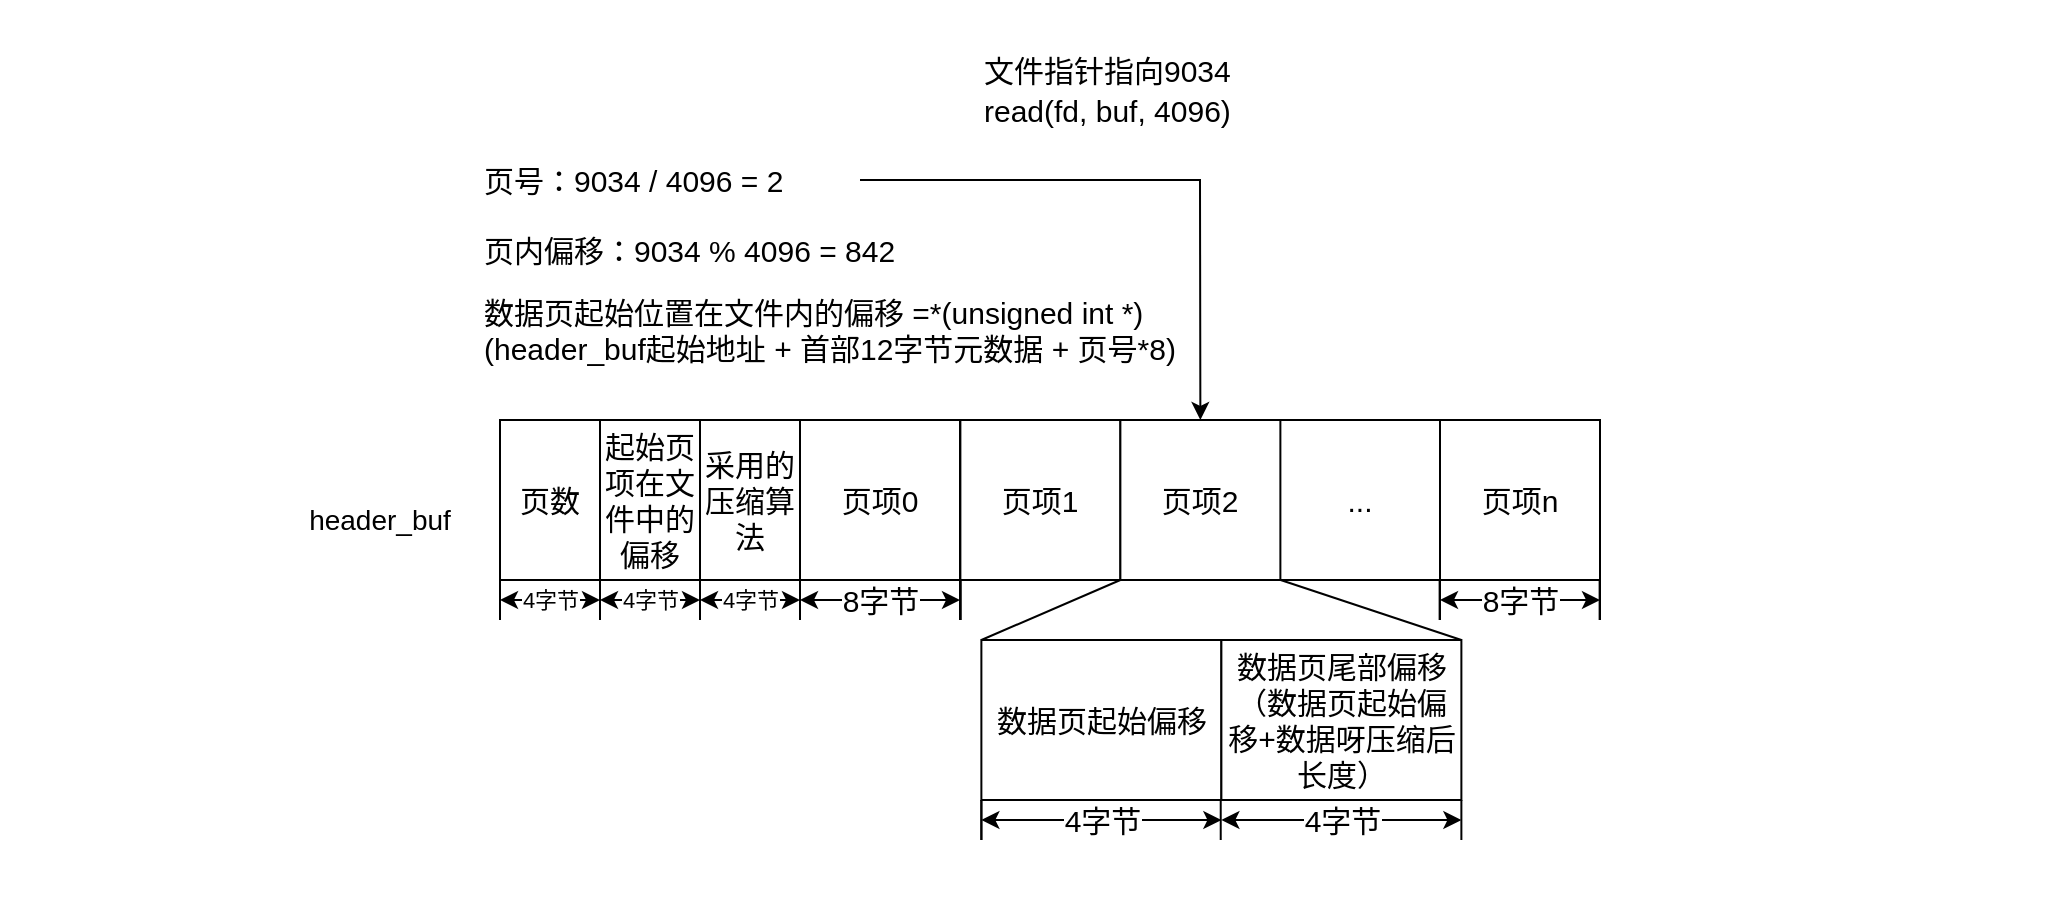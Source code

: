 <mxfile version="21.3.7" type="github">
  <diagram name="第 1 页" id="5aMWnNz8GOaLTw_w2Btf">
    <mxGraphModel dx="1221" dy="743" grid="1" gridSize="10" guides="1" tooltips="1" connect="1" arrows="1" fold="1" page="1" pageScale="1" pageWidth="1169" pageHeight="827" math="0" shadow="0">
      <root>
        <mxCell id="0" />
        <mxCell id="1" parent="0" />
        <mxCell id="9Z0XmwSxyKq3Dmg48kuh-48" value="" style="rounded=0;whiteSpace=wrap;html=1;fillColor=none;strokeColor=none;" parent="1" vertex="1">
          <mxGeometry x="30" y="10" width="1030" height="460" as="geometry" />
        </mxCell>
        <mxCell id="s9n6kpKXP7lWoq7CA1kA-48" value="页数" style="rounded=0;whiteSpace=wrap;html=1;fontSize=15;" parent="1" vertex="1">
          <mxGeometry x="280" y="220" width="50" height="80" as="geometry" />
        </mxCell>
        <mxCell id="s9n6kpKXP7lWoq7CA1kA-49" value="" style="endArrow=none;html=1;rounded=0;" parent="1" edge="1">
          <mxGeometry width="50" height="50" relative="1" as="geometry">
            <mxPoint x="280" y="320" as="sourcePoint" />
            <mxPoint x="280" y="300" as="targetPoint" />
          </mxGeometry>
        </mxCell>
        <mxCell id="s9n6kpKXP7lWoq7CA1kA-50" value="4字节" style="endArrow=classic;startArrow=classic;html=1;rounded=0;" parent="1" edge="1">
          <mxGeometry width="50" height="50" relative="1" as="geometry">
            <mxPoint x="280" y="310" as="sourcePoint" />
            <mxPoint x="330" y="310" as="targetPoint" />
          </mxGeometry>
        </mxCell>
        <mxCell id="s9n6kpKXP7lWoq7CA1kA-51" value="" style="endArrow=none;html=1;rounded=0;fontSize=15;" parent="1" edge="1">
          <mxGeometry width="50" height="50" relative="1" as="geometry">
            <mxPoint x="430" y="320" as="sourcePoint" />
            <mxPoint x="430" y="300" as="targetPoint" />
          </mxGeometry>
        </mxCell>
        <mxCell id="s9n6kpKXP7lWoq7CA1kA-52" value="页项0" style="rounded=0;whiteSpace=wrap;html=1;fontSize=15;" parent="1" vertex="1">
          <mxGeometry x="430" y="220" width="80" height="80" as="geometry" />
        </mxCell>
        <mxCell id="s9n6kpKXP7lWoq7CA1kA-53" value="" style="endArrow=none;html=1;rounded=0;fontSize=15;" parent="1" edge="1">
          <mxGeometry width="50" height="50" relative="1" as="geometry">
            <mxPoint x="430" y="320" as="sourcePoint" />
            <mxPoint x="430" y="300" as="targetPoint" />
          </mxGeometry>
        </mxCell>
        <mxCell id="s9n6kpKXP7lWoq7CA1kA-54" value="8字节" style="endArrow=classic;startArrow=classic;html=1;rounded=0;fontSize=15;" parent="1" edge="1">
          <mxGeometry width="50" height="50" relative="1" as="geometry">
            <mxPoint x="430" y="310" as="sourcePoint" />
            <mxPoint x="510" y="310" as="targetPoint" />
          </mxGeometry>
        </mxCell>
        <mxCell id="s9n6kpKXP7lWoq7CA1kA-55" value="..." style="rounded=0;whiteSpace=wrap;html=1;fontSize=15;" parent="1" vertex="1">
          <mxGeometry x="670" y="220" width="80" height="80" as="geometry" />
        </mxCell>
        <mxCell id="s9n6kpKXP7lWoq7CA1kA-56" value="" style="endArrow=none;html=1;rounded=0;fontSize=15;" parent="1" edge="1">
          <mxGeometry width="50" height="50" relative="1" as="geometry">
            <mxPoint x="750.0" y="320" as="sourcePoint" />
            <mxPoint x="750.0" y="300" as="targetPoint" />
          </mxGeometry>
        </mxCell>
        <mxCell id="s9n6kpKXP7lWoq7CA1kA-57" value="" style="endArrow=none;html=1;rounded=0;fontSize=15;" parent="1" edge="1">
          <mxGeometry width="50" height="50" relative="1" as="geometry">
            <mxPoint x="749.81" y="320" as="sourcePoint" />
            <mxPoint x="749.81" y="300" as="targetPoint" />
          </mxGeometry>
        </mxCell>
        <mxCell id="s9n6kpKXP7lWoq7CA1kA-58" value="" style="endArrow=none;html=1;rounded=0;fontSize=15;" parent="1" edge="1">
          <mxGeometry width="50" height="50" relative="1" as="geometry">
            <mxPoint x="750.0" y="320" as="sourcePoint" />
            <mxPoint x="750.0" y="300" as="targetPoint" />
          </mxGeometry>
        </mxCell>
        <mxCell id="s9n6kpKXP7lWoq7CA1kA-59" value="页项n" style="rounded=0;whiteSpace=wrap;html=1;fontSize=15;" parent="1" vertex="1">
          <mxGeometry x="750" y="220" width="80" height="80" as="geometry" />
        </mxCell>
        <mxCell id="s9n6kpKXP7lWoq7CA1kA-60" value="" style="endArrow=none;html=1;rounded=0;fontSize=15;" parent="1" edge="1">
          <mxGeometry width="50" height="50" relative="1" as="geometry">
            <mxPoint x="750.0" y="320" as="sourcePoint" />
            <mxPoint x="750.0" y="300" as="targetPoint" />
          </mxGeometry>
        </mxCell>
        <mxCell id="s9n6kpKXP7lWoq7CA1kA-61" value="" style="endArrow=none;html=1;rounded=0;fontSize=15;" parent="1" edge="1">
          <mxGeometry width="50" height="50" relative="1" as="geometry">
            <mxPoint x="830.0" y="320" as="sourcePoint" />
            <mxPoint x="830.0" y="300" as="targetPoint" />
          </mxGeometry>
        </mxCell>
        <mxCell id="s9n6kpKXP7lWoq7CA1kA-62" value="8字节" style="endArrow=classic;startArrow=classic;html=1;rounded=0;fontSize=15;" parent="1" edge="1">
          <mxGeometry width="50" height="50" relative="1" as="geometry">
            <mxPoint x="750.0" y="310" as="sourcePoint" />
            <mxPoint x="830.0" y="310" as="targetPoint" />
          </mxGeometry>
        </mxCell>
        <mxCell id="s9n6kpKXP7lWoq7CA1kA-63" value="" style="endArrow=none;html=1;rounded=0;fontSize=15;" parent="1" edge="1">
          <mxGeometry width="50" height="50" relative="1" as="geometry">
            <mxPoint x="829.81" y="320" as="sourcePoint" />
            <mxPoint x="829.81" y="300" as="targetPoint" />
          </mxGeometry>
        </mxCell>
        <mxCell id="s9n6kpKXP7lWoq7CA1kA-64" value="" style="endArrow=none;html=1;rounded=0;fontSize=15;" parent="1" edge="1">
          <mxGeometry width="50" height="50" relative="1" as="geometry">
            <mxPoint x="510.19" y="320" as="sourcePoint" />
            <mxPoint x="510.19" y="300" as="targetPoint" />
          </mxGeometry>
        </mxCell>
        <mxCell id="s9n6kpKXP7lWoq7CA1kA-65" value="" style="endArrow=none;html=1;rounded=0;fontSize=15;" parent="1" edge="1">
          <mxGeometry width="50" height="50" relative="1" as="geometry">
            <mxPoint x="510" y="320" as="sourcePoint" />
            <mxPoint x="510" y="300" as="targetPoint" />
          </mxGeometry>
        </mxCell>
        <mxCell id="s9n6kpKXP7lWoq7CA1kA-66" value="" style="endArrow=none;html=1;rounded=0;fontSize=15;" parent="1" edge="1">
          <mxGeometry width="50" height="50" relative="1" as="geometry">
            <mxPoint x="510.19" y="320" as="sourcePoint" />
            <mxPoint x="510.19" y="300" as="targetPoint" />
          </mxGeometry>
        </mxCell>
        <mxCell id="s9n6kpKXP7lWoq7CA1kA-67" value="页项1" style="rounded=0;whiteSpace=wrap;html=1;fontSize=15;" parent="1" vertex="1">
          <mxGeometry x="510.19" y="220" width="80" height="80" as="geometry" />
        </mxCell>
        <mxCell id="s9n6kpKXP7lWoq7CA1kA-68" value="" style="endArrow=none;html=1;rounded=0;fontSize=15;" parent="1" edge="1">
          <mxGeometry width="50" height="50" relative="1" as="geometry">
            <mxPoint x="510.19" y="320" as="sourcePoint" />
            <mxPoint x="510.19" y="300" as="targetPoint" />
          </mxGeometry>
        </mxCell>
        <mxCell id="s9n6kpKXP7lWoq7CA1kA-69" value="" style="endArrow=none;html=1;rounded=0;entryX=0;entryY=1;entryDx=0;entryDy=0;exitX=0;exitY=0;exitDx=0;exitDy=0;fontSize=15;" parent="1" source="s9n6kpKXP7lWoq7CA1kA-70" target="s9n6kpKXP7lWoq7CA1kA-96" edge="1">
          <mxGeometry width="50" height="50" relative="1" as="geometry">
            <mxPoint x="390.69" y="410" as="sourcePoint" />
            <mxPoint x="520.69" y="300" as="targetPoint" />
          </mxGeometry>
        </mxCell>
        <mxCell id="s9n6kpKXP7lWoq7CA1kA-70" value="数据页起始偏移" style="rounded=0;whiteSpace=wrap;html=1;fontSize=15;" parent="1" vertex="1">
          <mxGeometry x="520.69" y="330" width="120" height="80" as="geometry" />
        </mxCell>
        <mxCell id="s9n6kpKXP7lWoq7CA1kA-71" value="数据页尾部偏移（数据页起始偏移+数据呀压缩后长度）" style="rounded=0;whiteSpace=wrap;html=1;fontSize=15;" parent="1" vertex="1">
          <mxGeometry x="640.69" y="330" width="120" height="80" as="geometry" />
        </mxCell>
        <mxCell id="s9n6kpKXP7lWoq7CA1kA-72" value="起始页项在文件中的偏移" style="rounded=0;whiteSpace=wrap;html=1;fontSize=15;" parent="1" vertex="1">
          <mxGeometry x="330" y="220" width="50" height="80" as="geometry" />
        </mxCell>
        <mxCell id="s9n6kpKXP7lWoq7CA1kA-73" value="" style="endArrow=none;html=1;rounded=0;" parent="1" edge="1">
          <mxGeometry width="50" height="50" relative="1" as="geometry">
            <mxPoint x="330" y="320" as="sourcePoint" />
            <mxPoint x="330" y="300" as="targetPoint" />
          </mxGeometry>
        </mxCell>
        <mxCell id="s9n6kpKXP7lWoq7CA1kA-74" value="4字节" style="endArrow=classic;startArrow=classic;html=1;rounded=0;" parent="1" edge="1">
          <mxGeometry width="50" height="50" relative="1" as="geometry">
            <mxPoint x="330" y="310" as="sourcePoint" />
            <mxPoint x="380" y="310" as="targetPoint" />
          </mxGeometry>
        </mxCell>
        <mxCell id="s9n6kpKXP7lWoq7CA1kA-75" value="" style="endArrow=none;html=1;rounded=0;" parent="1" edge="1">
          <mxGeometry width="50" height="50" relative="1" as="geometry">
            <mxPoint x="380" y="320" as="sourcePoint" />
            <mxPoint x="380" y="300" as="targetPoint" />
          </mxGeometry>
        </mxCell>
        <mxCell id="s9n6kpKXP7lWoq7CA1kA-76" value="采用的压缩算法" style="rounded=0;whiteSpace=wrap;html=1;fontSize=15;" parent="1" vertex="1">
          <mxGeometry x="380" y="220" width="50" height="80" as="geometry" />
        </mxCell>
        <mxCell id="s9n6kpKXP7lWoq7CA1kA-77" value="" style="endArrow=none;html=1;rounded=0;" parent="1" edge="1">
          <mxGeometry width="50" height="50" relative="1" as="geometry">
            <mxPoint x="380" y="320" as="sourcePoint" />
            <mxPoint x="380" y="300" as="targetPoint" />
          </mxGeometry>
        </mxCell>
        <mxCell id="s9n6kpKXP7lWoq7CA1kA-78" value="4字节" style="endArrow=classic;startArrow=classic;html=1;rounded=0;" parent="1" edge="1">
          <mxGeometry width="50" height="50" relative="1" as="geometry">
            <mxPoint x="380" y="310" as="sourcePoint" />
            <mxPoint x="430" y="310" as="targetPoint" />
          </mxGeometry>
        </mxCell>
        <mxCell id="s9n6kpKXP7lWoq7CA1kA-79" value="" style="endArrow=none;html=1;rounded=0;exitX=1;exitY=0;exitDx=0;exitDy=0;fontSize=15;" parent="1" source="s9n6kpKXP7lWoq7CA1kA-71" edge="1">
          <mxGeometry width="50" height="50" relative="1" as="geometry">
            <mxPoint x="840.31" y="350" as="sourcePoint" />
            <mxPoint x="670.31" y="300" as="targetPoint" />
          </mxGeometry>
        </mxCell>
        <mxCell id="s9n6kpKXP7lWoq7CA1kA-80" value="" style="endArrow=none;html=1;rounded=0;fontSize=15;" parent="1" edge="1">
          <mxGeometry width="50" height="50" relative="1" as="geometry">
            <mxPoint x="520.69" y="430" as="sourcePoint" />
            <mxPoint x="520.69" y="410" as="targetPoint" />
          </mxGeometry>
        </mxCell>
        <mxCell id="s9n6kpKXP7lWoq7CA1kA-81" value="" style="endArrow=none;html=1;rounded=0;fontSize=15;" parent="1" edge="1">
          <mxGeometry width="50" height="50" relative="1" as="geometry">
            <mxPoint x="520.69" y="430" as="sourcePoint" />
            <mxPoint x="520.69" y="410" as="targetPoint" />
          </mxGeometry>
        </mxCell>
        <mxCell id="s9n6kpKXP7lWoq7CA1kA-82" value="4字节" style="endArrow=classic;startArrow=classic;html=1;rounded=0;fontSize=15;" parent="1" edge="1">
          <mxGeometry width="50" height="50" relative="1" as="geometry">
            <mxPoint x="520.69" y="420" as="sourcePoint" />
            <mxPoint x="640.69" y="420" as="targetPoint" />
          </mxGeometry>
        </mxCell>
        <mxCell id="s9n6kpKXP7lWoq7CA1kA-83" value="" style="endArrow=none;html=1;rounded=0;fontSize=15;" parent="1" edge="1">
          <mxGeometry width="50" height="50" relative="1" as="geometry">
            <mxPoint x="760.69" y="430" as="sourcePoint" />
            <mxPoint x="760.69" y="410" as="targetPoint" />
          </mxGeometry>
        </mxCell>
        <mxCell id="s9n6kpKXP7lWoq7CA1kA-84" value="" style="endArrow=none;html=1;rounded=0;fontSize=15;" parent="1" edge="1">
          <mxGeometry width="50" height="50" relative="1" as="geometry">
            <mxPoint x="640.36" y="430" as="sourcePoint" />
            <mxPoint x="640.36" y="410" as="targetPoint" />
          </mxGeometry>
        </mxCell>
        <mxCell id="s9n6kpKXP7lWoq7CA1kA-87" value="&lt;font style=&quot;font-size: 15px;&quot;&gt;文件指针指向9034&lt;br&gt;read(fd, buf, 4096)&lt;/font&gt;" style="text;html=1;strokeColor=none;fillColor=none;align=left;verticalAlign=middle;whiteSpace=wrap;rounded=0;fontSize=16;" parent="1" vertex="1">
          <mxGeometry x="520.29" y="40" width="219.81" height="30" as="geometry" />
        </mxCell>
        <mxCell id="s9n6kpKXP7lWoq7CA1kA-85" value="4字节" style="endArrow=classic;startArrow=classic;html=1;rounded=0;fontSize=15;" parent="1" edge="1">
          <mxGeometry width="50" height="50" relative="1" as="geometry">
            <mxPoint x="640.69" y="420" as="sourcePoint" />
            <mxPoint x="760.69" y="420" as="targetPoint" />
          </mxGeometry>
        </mxCell>
        <mxCell id="s9n6kpKXP7lWoq7CA1kA-93" value="&lt;font style=&quot;font-size: 15px;&quot;&gt;页号：9034 / 4096 = 2&lt;/font&gt;" style="text;html=1;strokeColor=none;fillColor=none;align=left;verticalAlign=middle;whiteSpace=wrap;rounded=0;" parent="1" vertex="1">
          <mxGeometry x="270" y="90" width="190" height="20" as="geometry" />
        </mxCell>
        <mxCell id="s9n6kpKXP7lWoq7CA1kA-94" value="&lt;font style=&quot;font-size: 15px;&quot;&gt;页内偏移：9034 % 4096 = 842&lt;/font&gt;" style="text;html=1;strokeColor=none;fillColor=none;align=left;verticalAlign=middle;whiteSpace=wrap;rounded=0;" parent="1" vertex="1">
          <mxGeometry x="270" y="120" width="220" height="30" as="geometry" />
        </mxCell>
        <mxCell id="s9n6kpKXP7lWoq7CA1kA-95" value="" style="endArrow=classic;html=1;rounded=0;exitX=1;exitY=0.5;exitDx=0;exitDy=0;entryX=0.5;entryY=0;entryDx=0;entryDy=0;" parent="1" source="s9n6kpKXP7lWoq7CA1kA-93" target="s9n6kpKXP7lWoq7CA1kA-96" edge="1">
          <mxGeometry width="50" height="50" relative="1" as="geometry">
            <mxPoint x="555.69" y="130" as="sourcePoint" />
            <mxPoint x="560" y="100" as="targetPoint" />
            <Array as="points">
              <mxPoint x="630" y="100" />
            </Array>
          </mxGeometry>
        </mxCell>
        <mxCell id="s9n6kpKXP7lWoq7CA1kA-96" value="页项2" style="rounded=0;whiteSpace=wrap;html=1;fontSize=15;" parent="1" vertex="1">
          <mxGeometry x="590.19" y="220" width="80" height="80" as="geometry" />
        </mxCell>
        <mxCell id="s9n6kpKXP7lWoq7CA1kA-97" value="数据页起始位置在文件内的偏移 =*(unsigned int *)(header_buf起始地址 + 首部12字节元数据 + 页号*8)" style="text;html=1;strokeColor=none;fillColor=none;align=left;verticalAlign=middle;whiteSpace=wrap;rounded=0;fontSize=15;" parent="1" vertex="1">
          <mxGeometry x="270" y="160" width="350" height="30" as="geometry" />
        </mxCell>
        <mxCell id="s9n6kpKXP7lWoq7CA1kA-102" value="&lt;font style=&quot;font-size: 14px;&quot;&gt;header_buf&lt;/font&gt;" style="text;html=1;strokeColor=none;fillColor=none;align=center;verticalAlign=middle;whiteSpace=wrap;rounded=0;" parent="1" vertex="1">
          <mxGeometry x="180" y="247.5" width="80" height="45" as="geometry" />
        </mxCell>
      </root>
    </mxGraphModel>
  </diagram>
</mxfile>
